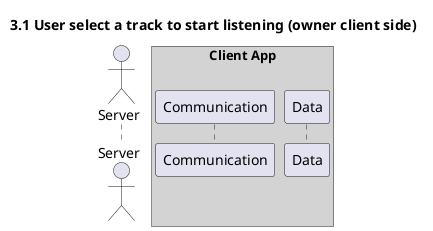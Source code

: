 @startuml 3.1 User select a track to start listening (owner client side)
title 3.1 User select a track to start listening (owner client side)

actor "Server" as Server
box "Client App" #LightGray
    participant "Communication" as com
    participant "Data" as data
end box

@enduml
